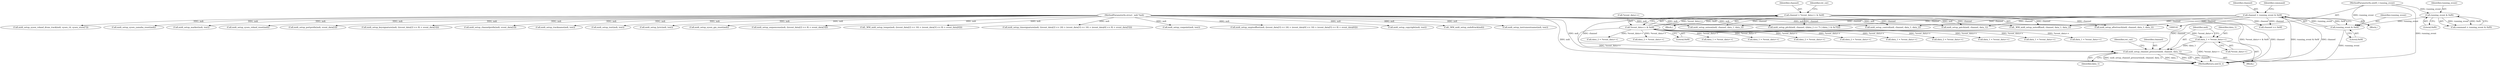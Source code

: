 digraph "0_wildmidi_660b513d99bced8783a4a5984ac2f742c74ebbdd_4@pointer" {
"1000314" [label="(Call,midi_setup_channel_pressure(mdi, channel, data_1))"];
"1000142" [label="(MethodParameterIn,struct _mdi *mdi)"];
"1000199" [label="(Call,channel = running_event & 0x0f)"];
"1000201" [label="(Call,running_event & 0x0f)"];
"1000196" [label="(Call,running_event & 0xf0)"];
"1000144" [label="(MethodParameterIn,uint8_t running_event)"];
"1000183" [label="(Call,channel = *event_data++ & 0x0f)"];
"1000185" [label="(Call,*event_data++ & 0x0f)"];
"1000309" [label="(Call,data_1 = *event_data++)"];
"1000203" [label="(Literal,0x0f)"];
"1000183" [label="(Call,channel = *event_data++ & 0x0f)"];
"1001212" [label="(Call,midi_setup_keysignature(mdi, ((event_data[2] << 8) + event_data[3])))"];
"1000246" [label="(Call,midi_setup_noteon(mdi, channel, data_1, data_2))"];
"1000193" [label="(Block,)"];
"1000186" [label="(Call,*event_data++)"];
"1000142" [label="(MethodParameterIn,struct _mdi *mdi)"];
"1000197" [label="(Identifier,running_event)"];
"1001018" [label="(Call,midi_setup_channelprefix(mdi, event_data[2]))"];
"1000176" [label="(Block,)"];
"1000296" [label="(Call,data_1 = *event_data++)"];
"1000327" [label="(Call,data_2 = *event_data++)"];
"1000332" [label="(Call,midi_setup_pitch(mdi, channel, ((data_2 << 7) | (data_1 & 0x7f))))"];
"1000205" [label="(Identifier,command)"];
"1000348" [label="(Call,channel == 0x0f)"];
"1000706" [label="(Call,midi_setup_trackname(mdi, text))"];
"1000191" [label="(Identifier,ret_cnt)"];
"1000281" [label="(Call,data_2 = *event_data++)"];
"1000450" [label="(Call,midi_setup_text(mdi, text))"];
"1000206" [label="(Block,)"];
"1000852" [label="(Call,midi_setup_lyric(mdi, text))"];
"1000219" [label="(Call,_WM_midi_setup_noteoff(mdi, channel, data_1, data_2))"];
"1001501" [label="(Call,midi_setup_sysex_gm_reset(mdi))"];
"1000369" [label="(Call,midi_setup_sequenceno(mdi, ((event_data[2] << 8) + event_data[3])))"];
"1000316" [label="(Identifier,channel)"];
"1001081" [label="(Call,_WM_midi_setup_tempo(mdi, ((event_data[2] << 16) + (event_data[3] << 8) + event_data[4])))"];
"1000202" [label="(Identifier,running_event)"];
"1000319" [label="(Identifier,ret_cnt)"];
"1000314" [label="(Call,midi_setup_channel_pressure(mdi, channel, data_1))"];
"1001172" [label="(Call,midi_setup_timesignature(mdi, ((event_data[2] << 24) + (event_data[3] << 16) + (event_data[4] << 8) + event_data[5])))"];
"1000998" [label="(Call,midi_setup_cuepoint(mdi, text))"];
"1001115" [label="(Call,midi_setup_smpteoffset(mdi, ((event_data[3] << 24) + (event_data[4] << 16) + (event_data[5] << 8) + event_data[6])))"];
"1000194" [label="(Call,command = running_event & 0xf0)"];
"1000185" [label="(Call,*event_data++ & 0x0f)"];
"1000322" [label="(Call,data_1 = *event_data++)"];
"1000301" [label="(Call,midi_setup_patch(mdi, channel, data_1))"];
"1000309" [label="(Call,data_1 = *event_data++)"];
"1000633" [label="(Call,midi_setup_copyright(mdi, text))"];
"1000198" [label="(Literal,0xf0)"];
"1000184" [label="(Identifier,channel)"];
"1000315" [label="(Identifier,mdi)"];
"1000201" [label="(Call,running_event & 0x0f)"];
"1001062" [label="(Call,_WM_midi_setup_endoftrack(mdi))"];
"1000200" [label="(Identifier,channel)"];
"1000144" [label="(MethodParameterIn,uint8_t running_event)"];
"1000256" [label="(Call,data_1 = *event_data++)"];
"1000241" [label="(Call,data_2 = *event_data++)"];
"1000779" [label="(Call,midi_setup_instrumentname(mdi, text))"];
"1000199" [label="(Call,channel = running_event & 0x0f)"];
"1001457" [label="(Call,midi_setup_sysex_roland_drum_track(mdi, sysex_ch, sysex_store[7]))"];
"1001512" [label="(Call,midi_setup_sysex_yamaha_reset(mdi))"];
"1000925" [label="(Call,midi_setup_marker(mdi, text))"];
"1000310" [label="(Identifier,data_1)"];
"1001483" [label="(Call,midi_setup_sysex_roland_reset(mdi))"];
"1000261" [label="(Call,data_2 = *event_data++)"];
"1000209" [label="(Call,data_1 = *event_data++)"];
"1000196" [label="(Call,running_event & 0xf0)"];
"1000317" [label="(Identifier,data_1)"];
"1000266" [label="(Call,midi_setup_aftertouch(mdi, channel, data_1, data_2))"];
"1000214" [label="(Call,data_2 = *event_data++)"];
"1000276" [label="(Call,data_1 = *event_data++)"];
"1000236" [label="(Call,data_1 = *event_data++)"];
"1000311" [label="(Call,*event_data++)"];
"1001550" [label="(MethodReturn,uint32_t)"];
"1000189" [label="(Literal,0x0f)"];
"1001040" [label="(Call,midi_setup_portprefix(mdi, event_data[2]))"];
"1000286" [label="(Call,midi_setup_control(mdi, channel, data_1, data_2))"];
"1000314" -> "1000206"  [label="AST: "];
"1000314" -> "1000317"  [label="CFG: "];
"1000315" -> "1000314"  [label="AST: "];
"1000316" -> "1000314"  [label="AST: "];
"1000317" -> "1000314"  [label="AST: "];
"1000319" -> "1000314"  [label="CFG: "];
"1000314" -> "1001550"  [label="DDG: mdi"];
"1000314" -> "1001550"  [label="DDG: channel"];
"1000314" -> "1001550"  [label="DDG: midi_setup_channel_pressure(mdi, channel, data_1)"];
"1000314" -> "1001550"  [label="DDG: data_1"];
"1000142" -> "1000314"  [label="DDG: mdi"];
"1000199" -> "1000314"  [label="DDG: channel"];
"1000183" -> "1000314"  [label="DDG: channel"];
"1000309" -> "1000314"  [label="DDG: data_1"];
"1000142" -> "1000141"  [label="AST: "];
"1000142" -> "1001550"  [label="DDG: mdi"];
"1000142" -> "1000219"  [label="DDG: mdi"];
"1000142" -> "1000246"  [label="DDG: mdi"];
"1000142" -> "1000266"  [label="DDG: mdi"];
"1000142" -> "1000286"  [label="DDG: mdi"];
"1000142" -> "1000301"  [label="DDG: mdi"];
"1000142" -> "1000332"  [label="DDG: mdi"];
"1000142" -> "1000369"  [label="DDG: mdi"];
"1000142" -> "1000450"  [label="DDG: mdi"];
"1000142" -> "1000633"  [label="DDG: mdi"];
"1000142" -> "1000706"  [label="DDG: mdi"];
"1000142" -> "1000779"  [label="DDG: mdi"];
"1000142" -> "1000852"  [label="DDG: mdi"];
"1000142" -> "1000925"  [label="DDG: mdi"];
"1000142" -> "1000998"  [label="DDG: mdi"];
"1000142" -> "1001018"  [label="DDG: mdi"];
"1000142" -> "1001040"  [label="DDG: mdi"];
"1000142" -> "1001062"  [label="DDG: mdi"];
"1000142" -> "1001081"  [label="DDG: mdi"];
"1000142" -> "1001115"  [label="DDG: mdi"];
"1000142" -> "1001172"  [label="DDG: mdi"];
"1000142" -> "1001212"  [label="DDG: mdi"];
"1000142" -> "1001457"  [label="DDG: mdi"];
"1000142" -> "1001483"  [label="DDG: mdi"];
"1000142" -> "1001501"  [label="DDG: mdi"];
"1000142" -> "1001512"  [label="DDG: mdi"];
"1000199" -> "1000193"  [label="AST: "];
"1000199" -> "1000201"  [label="CFG: "];
"1000200" -> "1000199"  [label="AST: "];
"1000201" -> "1000199"  [label="AST: "];
"1000205" -> "1000199"  [label="CFG: "];
"1000199" -> "1001550"  [label="DDG: running_event & 0x0f"];
"1000199" -> "1001550"  [label="DDG: channel"];
"1000201" -> "1000199"  [label="DDG: running_event"];
"1000201" -> "1000199"  [label="DDG: 0x0f"];
"1000199" -> "1000219"  [label="DDG: channel"];
"1000199" -> "1000246"  [label="DDG: channel"];
"1000199" -> "1000266"  [label="DDG: channel"];
"1000199" -> "1000286"  [label="DDG: channel"];
"1000199" -> "1000301"  [label="DDG: channel"];
"1000199" -> "1000332"  [label="DDG: channel"];
"1000199" -> "1000348"  [label="DDG: channel"];
"1000201" -> "1000203"  [label="CFG: "];
"1000202" -> "1000201"  [label="AST: "];
"1000203" -> "1000201"  [label="AST: "];
"1000201" -> "1001550"  [label="DDG: running_event"];
"1000196" -> "1000201"  [label="DDG: running_event"];
"1000144" -> "1000201"  [label="DDG: running_event"];
"1000196" -> "1000194"  [label="AST: "];
"1000196" -> "1000198"  [label="CFG: "];
"1000197" -> "1000196"  [label="AST: "];
"1000198" -> "1000196"  [label="AST: "];
"1000194" -> "1000196"  [label="CFG: "];
"1000196" -> "1000194"  [label="DDG: running_event"];
"1000196" -> "1000194"  [label="DDG: 0xf0"];
"1000144" -> "1000196"  [label="DDG: running_event"];
"1000144" -> "1000141"  [label="AST: "];
"1000144" -> "1001550"  [label="DDG: running_event"];
"1000183" -> "1000176"  [label="AST: "];
"1000183" -> "1000185"  [label="CFG: "];
"1000184" -> "1000183"  [label="AST: "];
"1000185" -> "1000183"  [label="AST: "];
"1000191" -> "1000183"  [label="CFG: "];
"1000183" -> "1001550"  [label="DDG: *event_data++ & 0x0f"];
"1000183" -> "1001550"  [label="DDG: channel"];
"1000185" -> "1000183"  [label="DDG: *event_data++"];
"1000185" -> "1000183"  [label="DDG: 0x0f"];
"1000183" -> "1000219"  [label="DDG: channel"];
"1000183" -> "1000246"  [label="DDG: channel"];
"1000183" -> "1000266"  [label="DDG: channel"];
"1000183" -> "1000286"  [label="DDG: channel"];
"1000183" -> "1000301"  [label="DDG: channel"];
"1000183" -> "1000332"  [label="DDG: channel"];
"1000183" -> "1000348"  [label="DDG: channel"];
"1000185" -> "1000189"  [label="CFG: "];
"1000186" -> "1000185"  [label="AST: "];
"1000189" -> "1000185"  [label="AST: "];
"1000185" -> "1001550"  [label="DDG: *event_data++"];
"1000185" -> "1000209"  [label="DDG: *event_data++"];
"1000185" -> "1000214"  [label="DDG: *event_data++"];
"1000185" -> "1000236"  [label="DDG: *event_data++"];
"1000185" -> "1000241"  [label="DDG: *event_data++"];
"1000185" -> "1000256"  [label="DDG: *event_data++"];
"1000185" -> "1000261"  [label="DDG: *event_data++"];
"1000185" -> "1000276"  [label="DDG: *event_data++"];
"1000185" -> "1000281"  [label="DDG: *event_data++"];
"1000185" -> "1000296"  [label="DDG: *event_data++"];
"1000185" -> "1000309"  [label="DDG: *event_data++"];
"1000185" -> "1000322"  [label="DDG: *event_data++"];
"1000185" -> "1000327"  [label="DDG: *event_data++"];
"1000309" -> "1000206"  [label="AST: "];
"1000309" -> "1000311"  [label="CFG: "];
"1000310" -> "1000309"  [label="AST: "];
"1000311" -> "1000309"  [label="AST: "];
"1000315" -> "1000309"  [label="CFG: "];
"1000309" -> "1001550"  [label="DDG: *event_data++"];
}
